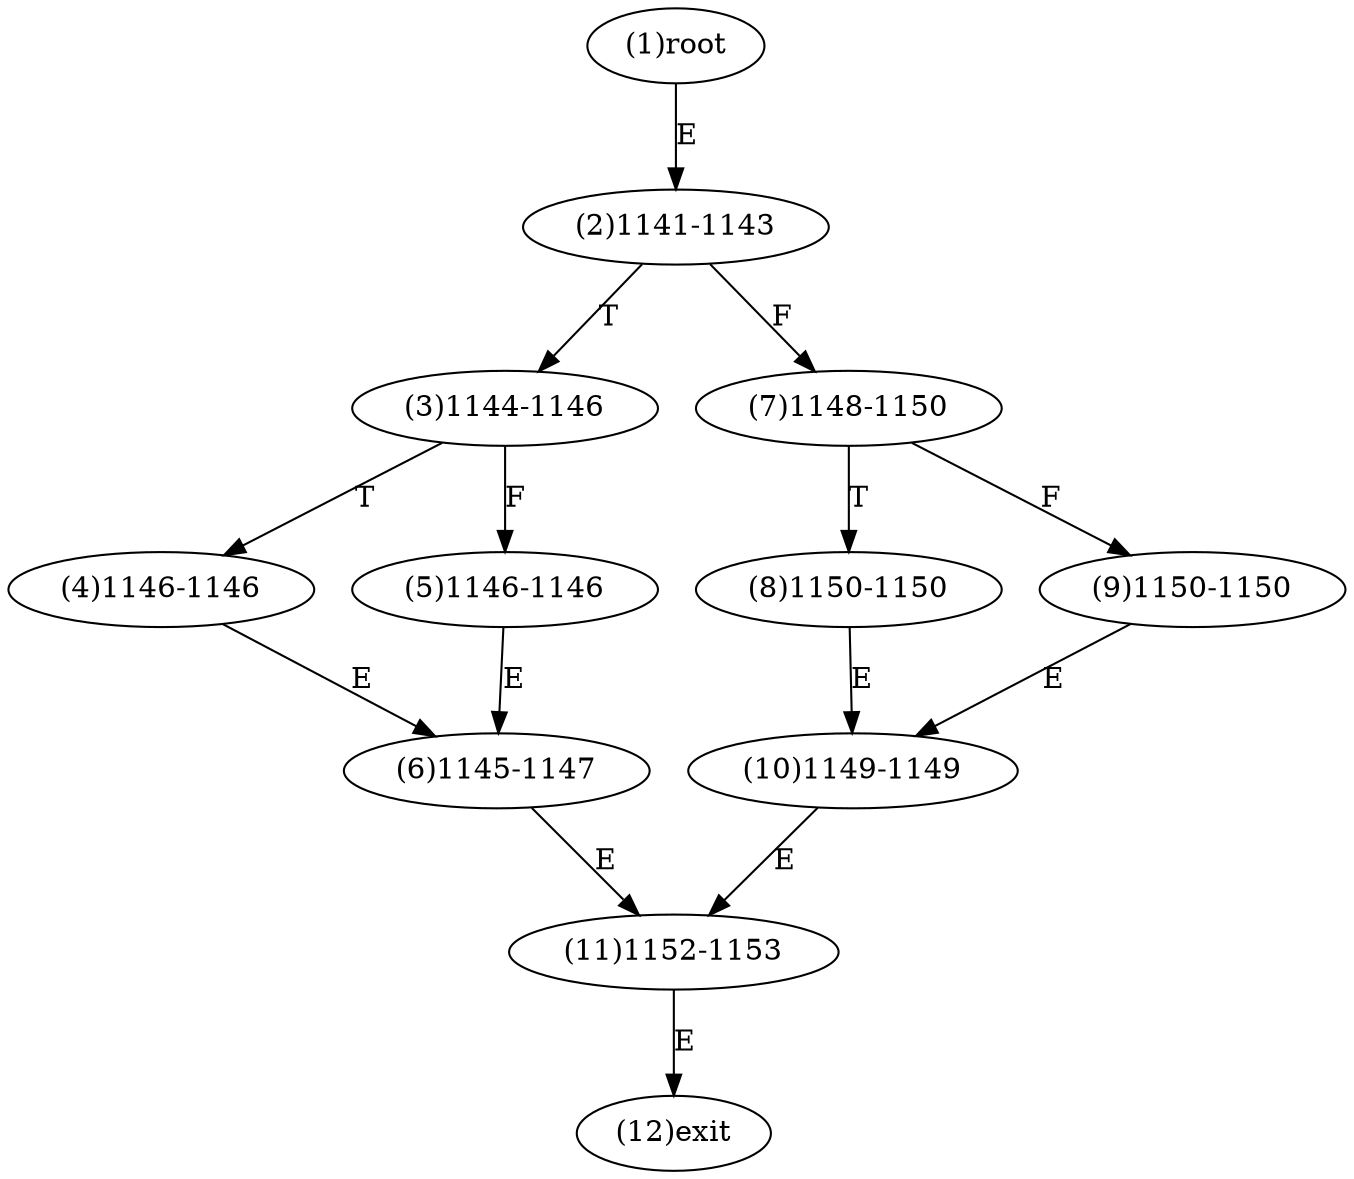digraph "" { 
1[ label="(1)root"];
2[ label="(2)1141-1143"];
3[ label="(3)1144-1146"];
4[ label="(4)1146-1146"];
5[ label="(5)1146-1146"];
6[ label="(6)1145-1147"];
7[ label="(7)1148-1150"];
8[ label="(8)1150-1150"];
9[ label="(9)1150-1150"];
10[ label="(10)1149-1149"];
11[ label="(11)1152-1153"];
12[ label="(12)exit"];
1->2[ label="E"];
2->7[ label="F"];
2->3[ label="T"];
3->5[ label="F"];
3->4[ label="T"];
4->6[ label="E"];
5->6[ label="E"];
6->11[ label="E"];
7->9[ label="F"];
7->8[ label="T"];
8->10[ label="E"];
9->10[ label="E"];
10->11[ label="E"];
11->12[ label="E"];
}